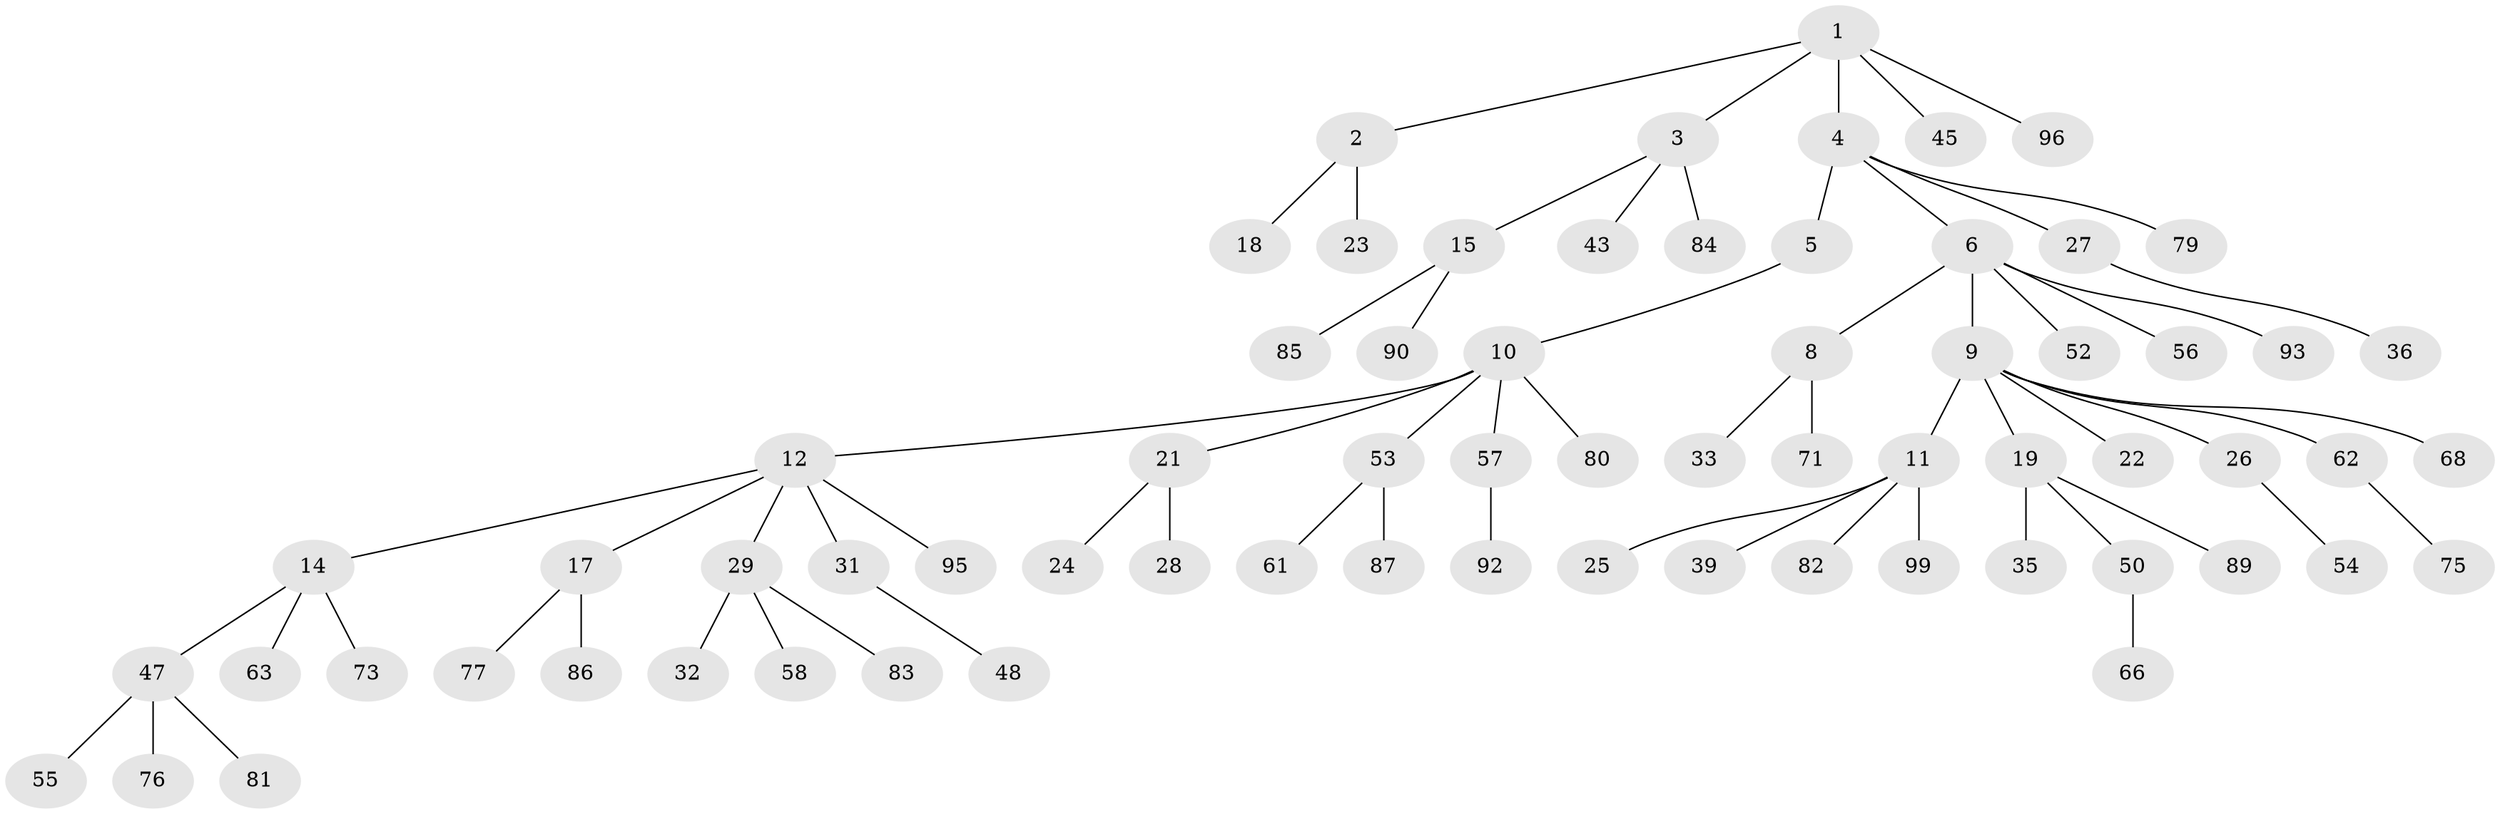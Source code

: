 // original degree distribution, {5: 0.05, 4: 0.05, 2: 0.24, 6: 0.03, 3: 0.12, 1: 0.51}
// Generated by graph-tools (version 1.1) at 2025/38/02/21/25 10:38:56]
// undirected, 69 vertices, 68 edges
graph export_dot {
graph [start="1"]
  node [color=gray90,style=filled];
  1 [super="+7"];
  2 [super="+70"];
  3 [super="+16"];
  4;
  5;
  6 [super="+44"];
  8 [super="+72"];
  9 [super="+13"];
  10 [super="+51"];
  11 [super="+20"];
  12 [super="+78"];
  14 [super="+42"];
  15 [super="+41"];
  17 [super="+34"];
  18 [super="+40"];
  19 [super="+38"];
  21 [super="+37"];
  22;
  23;
  24 [super="+100"];
  25 [super="+60"];
  26 [super="+91"];
  27 [super="+30"];
  28;
  29 [super="+46"];
  31 [super="+67"];
  32;
  33 [super="+69"];
  35;
  36;
  39;
  43;
  45 [super="+59"];
  47 [super="+49"];
  48;
  50;
  52 [super="+88"];
  53 [super="+65"];
  54;
  55;
  56;
  57;
  58 [super="+64"];
  61;
  62;
  63;
  66 [super="+74"];
  68;
  71;
  73;
  75;
  76;
  77;
  79;
  80;
  81;
  82 [super="+98"];
  83;
  84;
  85 [super="+94"];
  86;
  87;
  89;
  90;
  92;
  93 [super="+97"];
  95;
  96;
  99;
  1 -- 2;
  1 -- 3;
  1 -- 4;
  1 -- 45;
  1 -- 96;
  2 -- 18;
  2 -- 23;
  3 -- 15;
  3 -- 43;
  3 -- 84;
  4 -- 5;
  4 -- 6;
  4 -- 27;
  4 -- 79;
  5 -- 10;
  6 -- 8;
  6 -- 9;
  6 -- 56;
  6 -- 93;
  6 -- 52;
  8 -- 33;
  8 -- 71;
  9 -- 11;
  9 -- 19;
  9 -- 68;
  9 -- 22;
  9 -- 26;
  9 -- 62;
  10 -- 12;
  10 -- 21;
  10 -- 57;
  10 -- 80;
  10 -- 53;
  11 -- 39;
  11 -- 99;
  11 -- 25;
  11 -- 82;
  12 -- 14;
  12 -- 17;
  12 -- 29;
  12 -- 31;
  12 -- 95;
  14 -- 73;
  14 -- 47;
  14 -- 63;
  15 -- 90;
  15 -- 85;
  17 -- 77;
  17 -- 86;
  19 -- 35;
  19 -- 89;
  19 -- 50;
  21 -- 24;
  21 -- 28;
  26 -- 54;
  27 -- 36;
  29 -- 32;
  29 -- 58;
  29 -- 83;
  31 -- 48;
  47 -- 81;
  47 -- 76;
  47 -- 55;
  50 -- 66;
  53 -- 61;
  53 -- 87;
  57 -- 92;
  62 -- 75;
}
